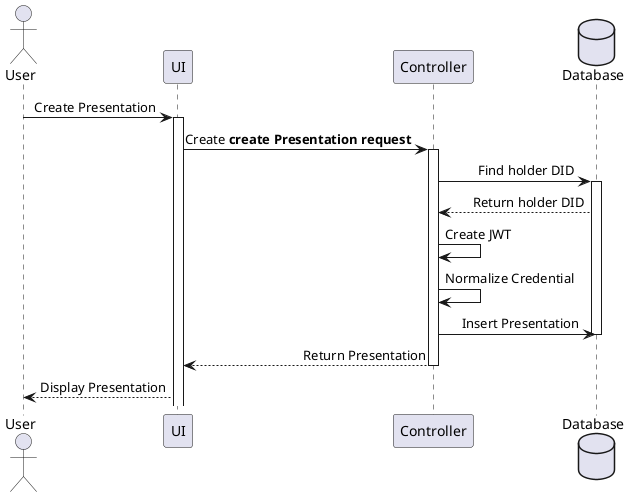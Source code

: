 @startuml createPresentation
skinparam sequenceMessageAlign right
actor User as user 
participant UI as ui
participant Controller as controller
database Database as db

user -> ui++: Create Presentation
ui -> controller++: Create **create Presentation request**
controller -> db++: Find holder DID
db --> controller: Return holder DID
controller -> controller: Create JWT
controller -> controller: Normalize Credential
controller -> db: Insert Presentation
deactivate db
controller --> ui: Return Presentation
deactivate controller
ui --> user: Display Presentation

@enduml
